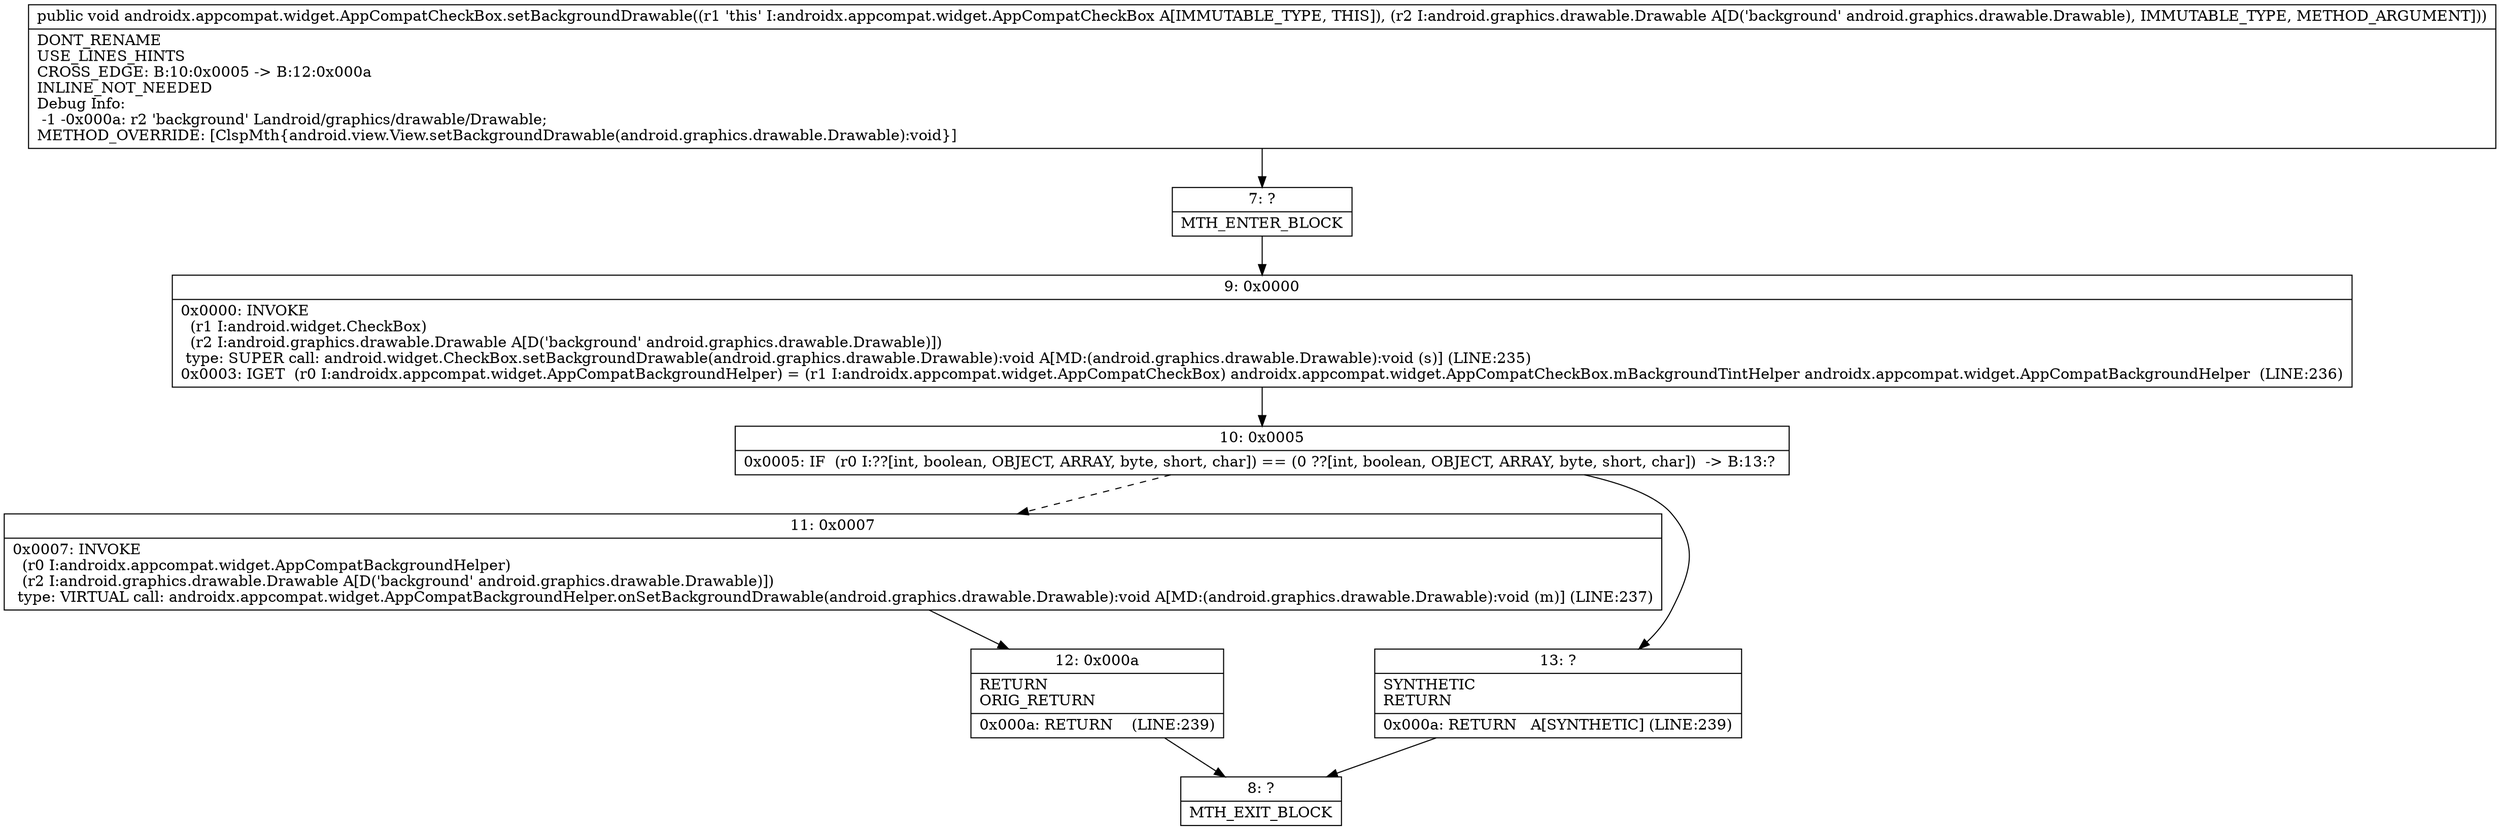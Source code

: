 digraph "CFG forandroidx.appcompat.widget.AppCompatCheckBox.setBackgroundDrawable(Landroid\/graphics\/drawable\/Drawable;)V" {
Node_7 [shape=record,label="{7\:\ ?|MTH_ENTER_BLOCK\l}"];
Node_9 [shape=record,label="{9\:\ 0x0000|0x0000: INVOKE  \l  (r1 I:android.widget.CheckBox)\l  (r2 I:android.graphics.drawable.Drawable A[D('background' android.graphics.drawable.Drawable)])\l type: SUPER call: android.widget.CheckBox.setBackgroundDrawable(android.graphics.drawable.Drawable):void A[MD:(android.graphics.drawable.Drawable):void (s)] (LINE:235)\l0x0003: IGET  (r0 I:androidx.appcompat.widget.AppCompatBackgroundHelper) = (r1 I:androidx.appcompat.widget.AppCompatCheckBox) androidx.appcompat.widget.AppCompatCheckBox.mBackgroundTintHelper androidx.appcompat.widget.AppCompatBackgroundHelper  (LINE:236)\l}"];
Node_10 [shape=record,label="{10\:\ 0x0005|0x0005: IF  (r0 I:??[int, boolean, OBJECT, ARRAY, byte, short, char]) == (0 ??[int, boolean, OBJECT, ARRAY, byte, short, char])  \-\> B:13:? \l}"];
Node_11 [shape=record,label="{11\:\ 0x0007|0x0007: INVOKE  \l  (r0 I:androidx.appcompat.widget.AppCompatBackgroundHelper)\l  (r2 I:android.graphics.drawable.Drawable A[D('background' android.graphics.drawable.Drawable)])\l type: VIRTUAL call: androidx.appcompat.widget.AppCompatBackgroundHelper.onSetBackgroundDrawable(android.graphics.drawable.Drawable):void A[MD:(android.graphics.drawable.Drawable):void (m)] (LINE:237)\l}"];
Node_12 [shape=record,label="{12\:\ 0x000a|RETURN\lORIG_RETURN\l|0x000a: RETURN    (LINE:239)\l}"];
Node_8 [shape=record,label="{8\:\ ?|MTH_EXIT_BLOCK\l}"];
Node_13 [shape=record,label="{13\:\ ?|SYNTHETIC\lRETURN\l|0x000a: RETURN   A[SYNTHETIC] (LINE:239)\l}"];
MethodNode[shape=record,label="{public void androidx.appcompat.widget.AppCompatCheckBox.setBackgroundDrawable((r1 'this' I:androidx.appcompat.widget.AppCompatCheckBox A[IMMUTABLE_TYPE, THIS]), (r2 I:android.graphics.drawable.Drawable A[D('background' android.graphics.drawable.Drawable), IMMUTABLE_TYPE, METHOD_ARGUMENT]))  | DONT_RENAME\lUSE_LINES_HINTS\lCROSS_EDGE: B:10:0x0005 \-\> B:12:0x000a\lINLINE_NOT_NEEDED\lDebug Info:\l  \-1 \-0x000a: r2 'background' Landroid\/graphics\/drawable\/Drawable;\lMETHOD_OVERRIDE: [ClspMth\{android.view.View.setBackgroundDrawable(android.graphics.drawable.Drawable):void\}]\l}"];
MethodNode -> Node_7;Node_7 -> Node_9;
Node_9 -> Node_10;
Node_10 -> Node_11[style=dashed];
Node_10 -> Node_13;
Node_11 -> Node_12;
Node_12 -> Node_8;
Node_13 -> Node_8;
}

